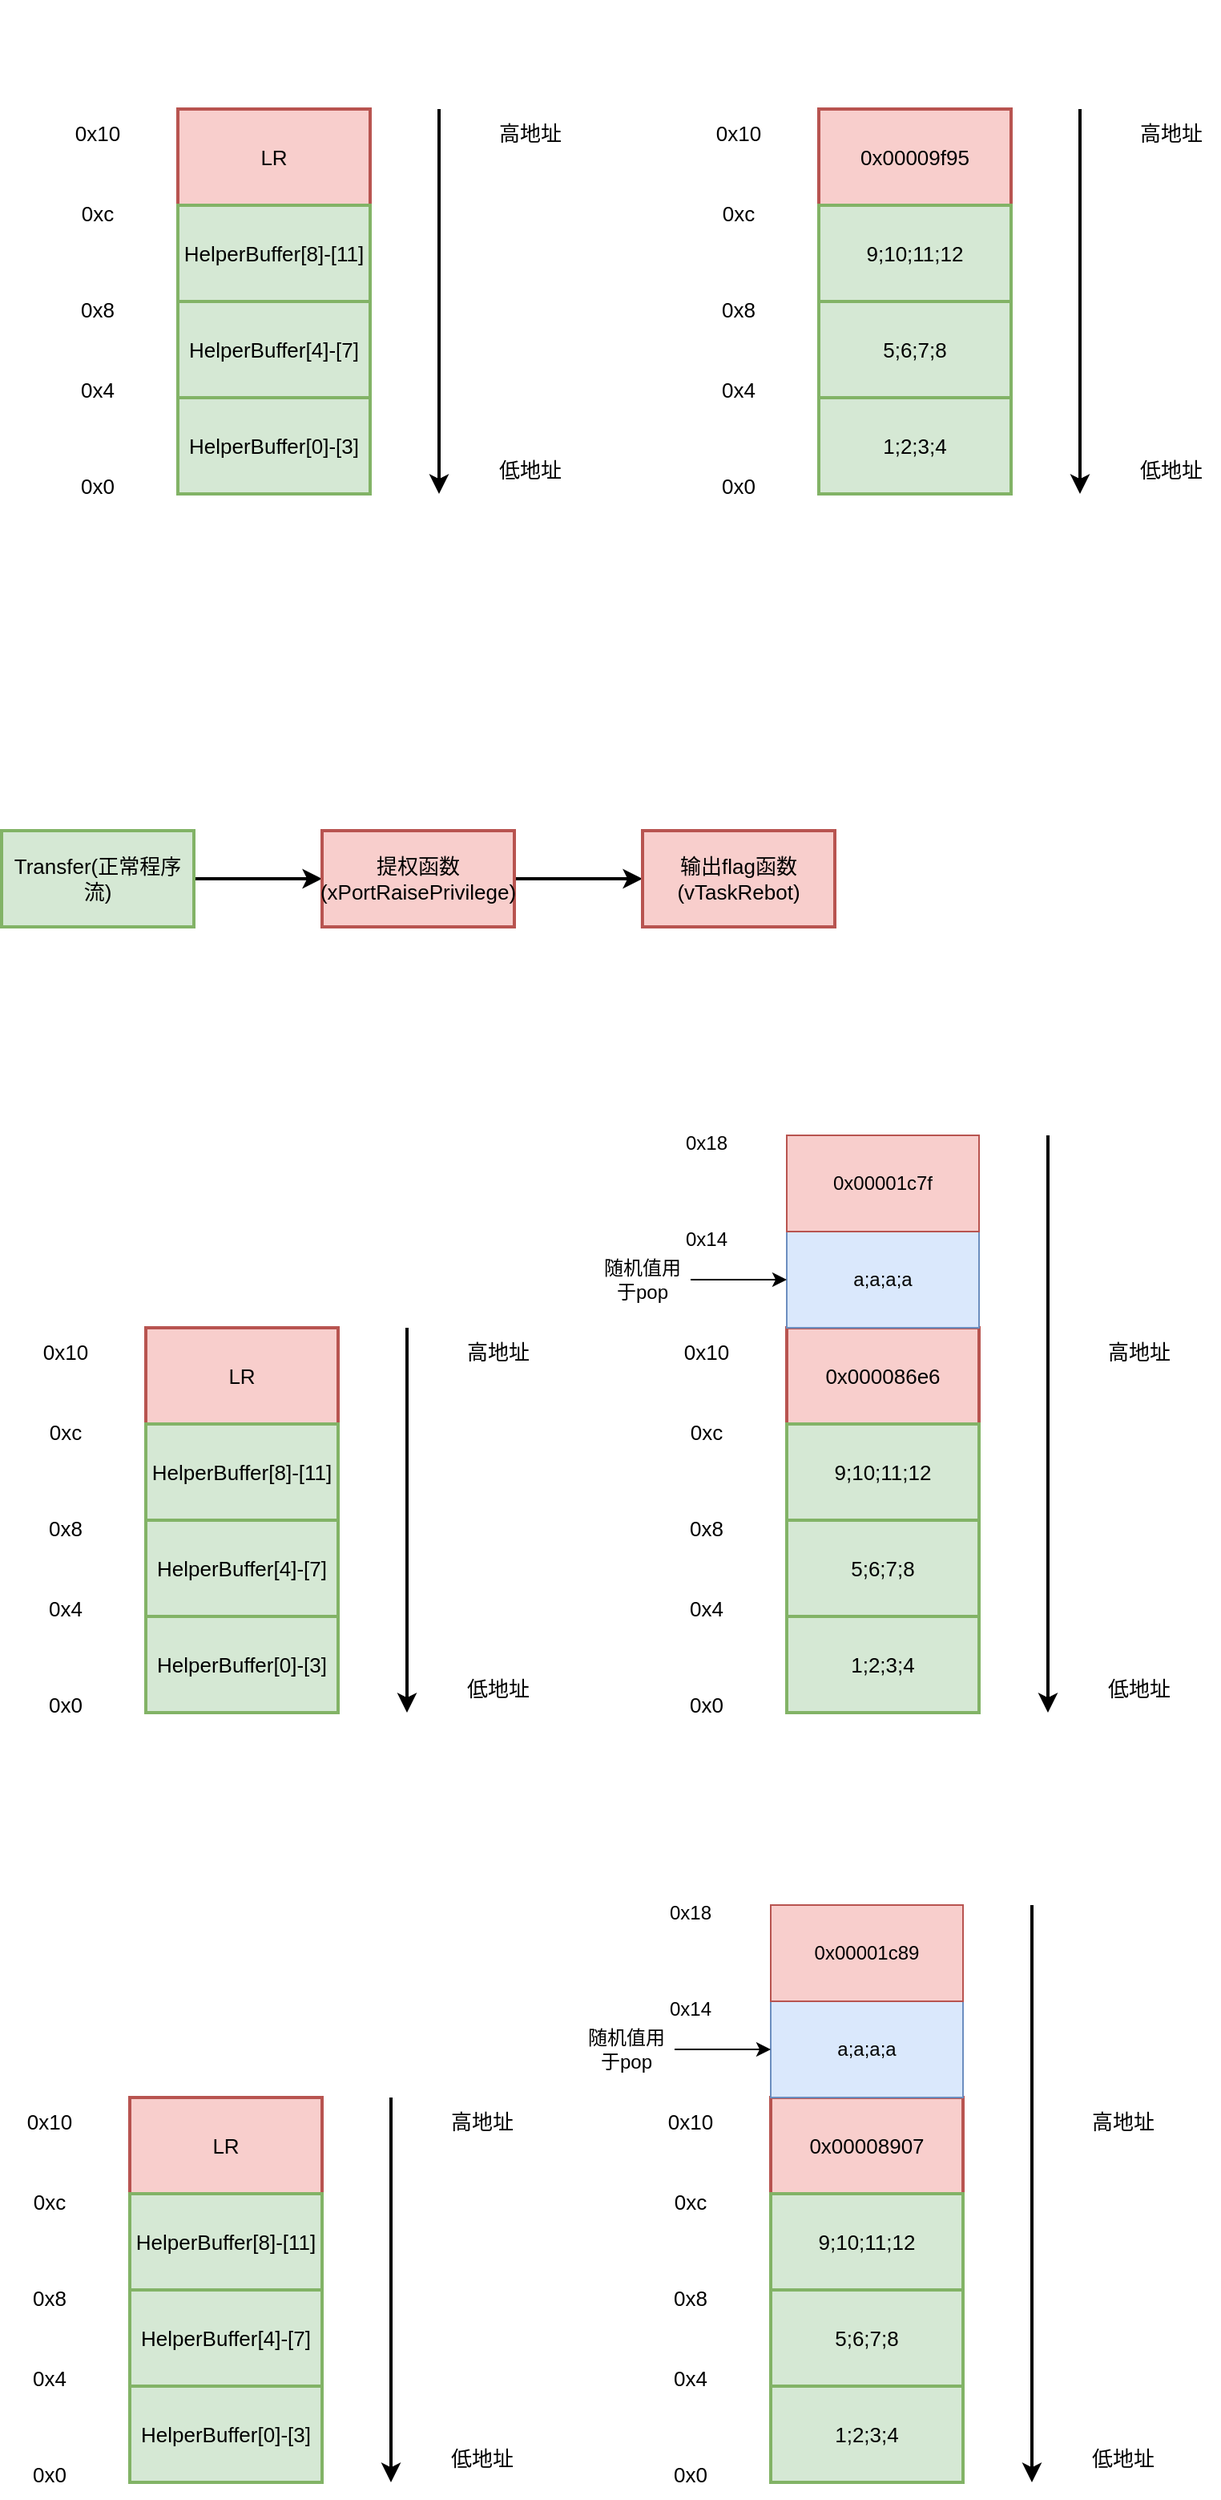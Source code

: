 <mxfile version="21.3.8" type="github">
  <diagram name="第 1 页" id="GpNHlhIcqP_612GvnNXX">
    <mxGraphModel dx="793" dy="1115" grid="1" gridSize="10" guides="1" tooltips="1" connect="1" arrows="1" fold="1" page="1" pageScale="1" pageWidth="827" pageHeight="1169" math="0" shadow="0">
      <root>
        <mxCell id="0" />
        <mxCell id="1" parent="0" />
        <mxCell id="xgij5vWiUYubmG5Plcgi-3" value="" style="edgeStyle=orthogonalEdgeStyle;rounded=0;orthogonalLoop=1;jettySize=auto;html=1;fontSize=13;strokeWidth=2;" edge="1" parent="1">
          <mxGeometry relative="1" as="geometry">
            <mxPoint x="310" y="440" as="sourcePoint" />
            <mxPoint x="310" y="440" as="targetPoint" />
          </mxGeometry>
        </mxCell>
        <mxCell id="xgij5vWiUYubmG5Plcgi-4" value="LR" style="rounded=0;whiteSpace=wrap;html=1;fillColor=#f8cecc;strokeColor=#b85450;fontSize=13;strokeWidth=2;" vertex="1" parent="1">
          <mxGeometry x="250" y="500" width="120" height="60" as="geometry" />
        </mxCell>
        <mxCell id="xgij5vWiUYubmG5Plcgi-5" value="HelperBuffer[8]-[11]" style="rounded=0;whiteSpace=wrap;html=1;fillColor=#d5e8d4;strokeColor=#82b366;fontSize=13;strokeWidth=2;" vertex="1" parent="1">
          <mxGeometry x="250" y="560" width="120" height="60" as="geometry" />
        </mxCell>
        <mxCell id="xgij5vWiUYubmG5Plcgi-6" value="HelperBuffer[4]-[7]" style="rounded=0;whiteSpace=wrap;html=1;fillColor=#d5e8d4;strokeColor=#82b366;fontSize=13;strokeWidth=2;" vertex="1" parent="1">
          <mxGeometry x="250" y="620" width="120" height="60" as="geometry" />
        </mxCell>
        <mxCell id="xgij5vWiUYubmG5Plcgi-7" value="HelperBuffer[0]-[3]" style="rounded=0;whiteSpace=wrap;html=1;fillColor=#d5e8d4;strokeColor=#82b366;fontSize=13;strokeWidth=2;" vertex="1" parent="1">
          <mxGeometry x="250" y="680" width="120" height="60" as="geometry" />
        </mxCell>
        <mxCell id="xgij5vWiUYubmG5Plcgi-8" value="" style="endArrow=classic;html=1;rounded=0;fontSize=13;strokeWidth=2;" edge="1" parent="1">
          <mxGeometry width="50" height="50" relative="1" as="geometry">
            <mxPoint x="413" y="500" as="sourcePoint" />
            <mxPoint x="413" y="740" as="targetPoint" />
          </mxGeometry>
        </mxCell>
        <mxCell id="xgij5vWiUYubmG5Plcgi-9" value="高地址" style="text;html=1;strokeColor=none;fillColor=none;align=center;verticalAlign=middle;whiteSpace=wrap;rounded=0;fontSize=13;strokeWidth=2;" vertex="1" parent="1">
          <mxGeometry x="440" y="500" width="60" height="30" as="geometry" />
        </mxCell>
        <mxCell id="xgij5vWiUYubmG5Plcgi-10" value="低地址" style="text;html=1;strokeColor=none;fillColor=none;align=center;verticalAlign=middle;whiteSpace=wrap;rounded=0;fontSize=13;strokeWidth=2;" vertex="1" parent="1">
          <mxGeometry x="440" y="710" width="60" height="30" as="geometry" />
        </mxCell>
        <mxCell id="xgij5vWiUYubmG5Plcgi-11" value="0x0" style="text;html=1;strokeColor=none;fillColor=none;align=center;verticalAlign=middle;whiteSpace=wrap;rounded=0;fontSize=13;strokeWidth=2;" vertex="1" parent="1">
          <mxGeometry x="170" y="720" width="60" height="30" as="geometry" />
        </mxCell>
        <mxCell id="xgij5vWiUYubmG5Plcgi-12" value="0x4" style="text;html=1;strokeColor=none;fillColor=none;align=center;verticalAlign=middle;whiteSpace=wrap;rounded=0;fontSize=13;strokeWidth=2;" vertex="1" parent="1">
          <mxGeometry x="170" y="660" width="60" height="30" as="geometry" />
        </mxCell>
        <mxCell id="xgij5vWiUYubmG5Plcgi-13" value="0x8" style="text;html=1;strokeColor=none;fillColor=none;align=center;verticalAlign=middle;whiteSpace=wrap;rounded=0;fontSize=13;strokeWidth=2;" vertex="1" parent="1">
          <mxGeometry x="170" y="610" width="60" height="30" as="geometry" />
        </mxCell>
        <mxCell id="xgij5vWiUYubmG5Plcgi-14" value="0xc" style="text;html=1;strokeColor=none;fillColor=none;align=center;verticalAlign=middle;whiteSpace=wrap;rounded=0;fontSize=13;strokeWidth=2;" vertex="1" parent="1">
          <mxGeometry x="170" y="550" width="60" height="30" as="geometry" />
        </mxCell>
        <mxCell id="xgij5vWiUYubmG5Plcgi-15" value="0x10" style="text;html=1;strokeColor=none;fillColor=none;align=center;verticalAlign=middle;whiteSpace=wrap;rounded=0;fontSize=13;strokeWidth=2;" vertex="1" parent="1">
          <mxGeometry x="170" y="500" width="60" height="30" as="geometry" />
        </mxCell>
        <mxCell id="xgij5vWiUYubmG5Plcgi-18" value="" style="edgeStyle=orthogonalEdgeStyle;rounded=0;orthogonalLoop=1;jettySize=auto;html=1;strokeWidth=2;fontSize=13;" edge="1" parent="1" source="xgij5vWiUYubmG5Plcgi-16" target="xgij5vWiUYubmG5Plcgi-17">
          <mxGeometry relative="1" as="geometry" />
        </mxCell>
        <mxCell id="xgij5vWiUYubmG5Plcgi-16" value="Transfer(正常程序流)" style="rounded=0;whiteSpace=wrap;html=1;fillColor=#d5e8d4;strokeColor=#82b366;strokeWidth=2;fontSize=13;" vertex="1" parent="1">
          <mxGeometry x="140" y="950" width="120" height="60" as="geometry" />
        </mxCell>
        <mxCell id="xgij5vWiUYubmG5Plcgi-20" value="" style="edgeStyle=orthogonalEdgeStyle;rounded=0;orthogonalLoop=1;jettySize=auto;html=1;strokeWidth=2;fontSize=13;" edge="1" parent="1" source="xgij5vWiUYubmG5Plcgi-17" target="xgij5vWiUYubmG5Plcgi-19">
          <mxGeometry relative="1" as="geometry" />
        </mxCell>
        <mxCell id="xgij5vWiUYubmG5Plcgi-17" value="提权函数(xPortRaisePrivilege)" style="whiteSpace=wrap;html=1;rounded=0;fillColor=#f8cecc;strokeColor=#b85450;strokeWidth=2;fontSize=13;" vertex="1" parent="1">
          <mxGeometry x="340" y="950" width="120" height="60" as="geometry" />
        </mxCell>
        <mxCell id="xgij5vWiUYubmG5Plcgi-19" value="输出flag函数(vTaskRebot)" style="whiteSpace=wrap;html=1;rounded=0;fillColor=#f8cecc;strokeColor=#b85450;strokeWidth=2;fontSize=13;" vertex="1" parent="1">
          <mxGeometry x="540" y="950" width="120" height="60" as="geometry" />
        </mxCell>
        <mxCell id="xgij5vWiUYubmG5Plcgi-21" value="" style="edgeStyle=orthogonalEdgeStyle;rounded=0;orthogonalLoop=1;jettySize=auto;html=1;fontSize=13;strokeWidth=2;" edge="1" parent="1">
          <mxGeometry relative="1" as="geometry">
            <mxPoint x="710" y="440" as="sourcePoint" />
            <mxPoint x="710" y="440" as="targetPoint" />
          </mxGeometry>
        </mxCell>
        <mxCell id="xgij5vWiUYubmG5Plcgi-22" value="0x00009f95" style="rounded=0;whiteSpace=wrap;html=1;fillColor=#f8cecc;strokeColor=#b85450;fontSize=13;strokeWidth=2;" vertex="1" parent="1">
          <mxGeometry x="650" y="500" width="120" height="60" as="geometry" />
        </mxCell>
        <mxCell id="xgij5vWiUYubmG5Plcgi-23" value="9;10;11;12" style="rounded=0;whiteSpace=wrap;html=1;fillColor=#d5e8d4;strokeColor=#82b366;fontSize=13;strokeWidth=2;" vertex="1" parent="1">
          <mxGeometry x="650" y="560" width="120" height="60" as="geometry" />
        </mxCell>
        <mxCell id="xgij5vWiUYubmG5Plcgi-24" value="5;6;7;8" style="rounded=0;whiteSpace=wrap;html=1;fillColor=#d5e8d4;strokeColor=#82b366;fontSize=13;strokeWidth=2;" vertex="1" parent="1">
          <mxGeometry x="650" y="620" width="120" height="60" as="geometry" />
        </mxCell>
        <mxCell id="xgij5vWiUYubmG5Plcgi-25" value="1;2;3;4" style="rounded=0;whiteSpace=wrap;html=1;fillColor=#d5e8d4;strokeColor=#82b366;fontSize=13;strokeWidth=2;" vertex="1" parent="1">
          <mxGeometry x="650" y="680" width="120" height="60" as="geometry" />
        </mxCell>
        <mxCell id="xgij5vWiUYubmG5Plcgi-26" value="" style="endArrow=classic;html=1;rounded=0;fontSize=13;strokeWidth=2;" edge="1" parent="1">
          <mxGeometry width="50" height="50" relative="1" as="geometry">
            <mxPoint x="813" y="500" as="sourcePoint" />
            <mxPoint x="813" y="740" as="targetPoint" />
          </mxGeometry>
        </mxCell>
        <mxCell id="xgij5vWiUYubmG5Plcgi-27" value="高地址" style="text;html=1;strokeColor=none;fillColor=none;align=center;verticalAlign=middle;whiteSpace=wrap;rounded=0;fontSize=13;strokeWidth=2;" vertex="1" parent="1">
          <mxGeometry x="840" y="500" width="60" height="30" as="geometry" />
        </mxCell>
        <mxCell id="xgij5vWiUYubmG5Plcgi-28" value="低地址" style="text;html=1;strokeColor=none;fillColor=none;align=center;verticalAlign=middle;whiteSpace=wrap;rounded=0;fontSize=13;strokeWidth=2;" vertex="1" parent="1">
          <mxGeometry x="840" y="710" width="60" height="30" as="geometry" />
        </mxCell>
        <mxCell id="xgij5vWiUYubmG5Plcgi-29" value="0x0" style="text;html=1;strokeColor=none;fillColor=none;align=center;verticalAlign=middle;whiteSpace=wrap;rounded=0;fontSize=13;strokeWidth=2;" vertex="1" parent="1">
          <mxGeometry x="570" y="720" width="60" height="30" as="geometry" />
        </mxCell>
        <mxCell id="xgij5vWiUYubmG5Plcgi-30" value="0x4" style="text;html=1;strokeColor=none;fillColor=none;align=center;verticalAlign=middle;whiteSpace=wrap;rounded=0;fontSize=13;strokeWidth=2;" vertex="1" parent="1">
          <mxGeometry x="570" y="660" width="60" height="30" as="geometry" />
        </mxCell>
        <mxCell id="xgij5vWiUYubmG5Plcgi-31" value="0x8" style="text;html=1;strokeColor=none;fillColor=none;align=center;verticalAlign=middle;whiteSpace=wrap;rounded=0;fontSize=13;strokeWidth=2;" vertex="1" parent="1">
          <mxGeometry x="570" y="610" width="60" height="30" as="geometry" />
        </mxCell>
        <mxCell id="xgij5vWiUYubmG5Plcgi-32" value="0xc" style="text;html=1;strokeColor=none;fillColor=none;align=center;verticalAlign=middle;whiteSpace=wrap;rounded=0;fontSize=13;strokeWidth=2;" vertex="1" parent="1">
          <mxGeometry x="570" y="550" width="60" height="30" as="geometry" />
        </mxCell>
        <mxCell id="xgij5vWiUYubmG5Plcgi-33" value="0x10" style="text;html=1;strokeColor=none;fillColor=none;align=center;verticalAlign=middle;whiteSpace=wrap;rounded=0;fontSize=13;strokeWidth=2;" vertex="1" parent="1">
          <mxGeometry x="570" y="500" width="60" height="30" as="geometry" />
        </mxCell>
        <mxCell id="xgij5vWiUYubmG5Plcgi-34" value="LR" style="rounded=0;whiteSpace=wrap;html=1;fillColor=#f8cecc;strokeColor=#b85450;fontSize=13;strokeWidth=2;" vertex="1" parent="1">
          <mxGeometry x="230" y="1260" width="120" height="60" as="geometry" />
        </mxCell>
        <mxCell id="xgij5vWiUYubmG5Plcgi-35" value="HelperBuffer[8]-[11]" style="rounded=0;whiteSpace=wrap;html=1;fillColor=#d5e8d4;strokeColor=#82b366;fontSize=13;strokeWidth=2;" vertex="1" parent="1">
          <mxGeometry x="230" y="1320" width="120" height="60" as="geometry" />
        </mxCell>
        <mxCell id="xgij5vWiUYubmG5Plcgi-36" value="HelperBuffer[4]-[7]" style="rounded=0;whiteSpace=wrap;html=1;fillColor=#d5e8d4;strokeColor=#82b366;fontSize=13;strokeWidth=2;" vertex="1" parent="1">
          <mxGeometry x="230" y="1380" width="120" height="60" as="geometry" />
        </mxCell>
        <mxCell id="xgij5vWiUYubmG5Plcgi-37" value="HelperBuffer[0]-[3]" style="rounded=0;whiteSpace=wrap;html=1;fillColor=#d5e8d4;strokeColor=#82b366;fontSize=13;strokeWidth=2;" vertex="1" parent="1">
          <mxGeometry x="230" y="1440" width="120" height="60" as="geometry" />
        </mxCell>
        <mxCell id="xgij5vWiUYubmG5Plcgi-38" value="" style="endArrow=classic;html=1;rounded=0;fontSize=13;strokeWidth=2;" edge="1" parent="1">
          <mxGeometry width="50" height="50" relative="1" as="geometry">
            <mxPoint x="393" y="1260" as="sourcePoint" />
            <mxPoint x="393" y="1500" as="targetPoint" />
          </mxGeometry>
        </mxCell>
        <mxCell id="xgij5vWiUYubmG5Plcgi-39" value="高地址" style="text;html=1;strokeColor=none;fillColor=none;align=center;verticalAlign=middle;whiteSpace=wrap;rounded=0;fontSize=13;strokeWidth=2;" vertex="1" parent="1">
          <mxGeometry x="420" y="1260" width="60" height="30" as="geometry" />
        </mxCell>
        <mxCell id="xgij5vWiUYubmG5Plcgi-40" value="低地址" style="text;html=1;strokeColor=none;fillColor=none;align=center;verticalAlign=middle;whiteSpace=wrap;rounded=0;fontSize=13;strokeWidth=2;" vertex="1" parent="1">
          <mxGeometry x="420" y="1470" width="60" height="30" as="geometry" />
        </mxCell>
        <mxCell id="xgij5vWiUYubmG5Plcgi-41" value="0x0" style="text;html=1;strokeColor=none;fillColor=none;align=center;verticalAlign=middle;whiteSpace=wrap;rounded=0;fontSize=13;strokeWidth=2;" vertex="1" parent="1">
          <mxGeometry x="150" y="1480" width="60" height="30" as="geometry" />
        </mxCell>
        <mxCell id="xgij5vWiUYubmG5Plcgi-42" value="0x4" style="text;html=1;strokeColor=none;fillColor=none;align=center;verticalAlign=middle;whiteSpace=wrap;rounded=0;fontSize=13;strokeWidth=2;" vertex="1" parent="1">
          <mxGeometry x="150" y="1420" width="60" height="30" as="geometry" />
        </mxCell>
        <mxCell id="xgij5vWiUYubmG5Plcgi-43" value="0x8" style="text;html=1;strokeColor=none;fillColor=none;align=center;verticalAlign=middle;whiteSpace=wrap;rounded=0;fontSize=13;strokeWidth=2;" vertex="1" parent="1">
          <mxGeometry x="150" y="1370" width="60" height="30" as="geometry" />
        </mxCell>
        <mxCell id="xgij5vWiUYubmG5Plcgi-44" value="0xc" style="text;html=1;strokeColor=none;fillColor=none;align=center;verticalAlign=middle;whiteSpace=wrap;rounded=0;fontSize=13;strokeWidth=2;" vertex="1" parent="1">
          <mxGeometry x="150" y="1310" width="60" height="30" as="geometry" />
        </mxCell>
        <mxCell id="xgij5vWiUYubmG5Plcgi-45" value="0x10" style="text;html=1;strokeColor=none;fillColor=none;align=center;verticalAlign=middle;whiteSpace=wrap;rounded=0;fontSize=13;strokeWidth=2;" vertex="1" parent="1">
          <mxGeometry x="150" y="1260" width="60" height="30" as="geometry" />
        </mxCell>
        <mxCell id="xgij5vWiUYubmG5Plcgi-46" value="0x000086e6" style="rounded=0;whiteSpace=wrap;html=1;fillColor=#f8cecc;strokeColor=#b85450;fontSize=13;strokeWidth=2;" vertex="1" parent="1">
          <mxGeometry x="630" y="1260" width="120" height="60" as="geometry" />
        </mxCell>
        <mxCell id="xgij5vWiUYubmG5Plcgi-47" value="9;10;11;12" style="rounded=0;whiteSpace=wrap;html=1;fillColor=#d5e8d4;strokeColor=#82b366;fontSize=13;strokeWidth=2;" vertex="1" parent="1">
          <mxGeometry x="630" y="1320" width="120" height="60" as="geometry" />
        </mxCell>
        <mxCell id="xgij5vWiUYubmG5Plcgi-48" value="5;6;7;8" style="rounded=0;whiteSpace=wrap;html=1;fillColor=#d5e8d4;strokeColor=#82b366;fontSize=13;strokeWidth=2;" vertex="1" parent="1">
          <mxGeometry x="630" y="1380" width="120" height="60" as="geometry" />
        </mxCell>
        <mxCell id="xgij5vWiUYubmG5Plcgi-49" value="1;2;3;4" style="rounded=0;whiteSpace=wrap;html=1;fillColor=#d5e8d4;strokeColor=#82b366;fontSize=13;strokeWidth=2;" vertex="1" parent="1">
          <mxGeometry x="630" y="1440" width="120" height="60" as="geometry" />
        </mxCell>
        <mxCell id="xgij5vWiUYubmG5Plcgi-50" value="" style="endArrow=classic;html=1;rounded=0;fontSize=13;strokeWidth=2;" edge="1" parent="1">
          <mxGeometry width="50" height="50" relative="1" as="geometry">
            <mxPoint x="793" y="1140" as="sourcePoint" />
            <mxPoint x="793" y="1500" as="targetPoint" />
          </mxGeometry>
        </mxCell>
        <mxCell id="xgij5vWiUYubmG5Plcgi-51" value="高地址" style="text;html=1;strokeColor=none;fillColor=none;align=center;verticalAlign=middle;whiteSpace=wrap;rounded=0;fontSize=13;strokeWidth=2;" vertex="1" parent="1">
          <mxGeometry x="820" y="1260" width="60" height="30" as="geometry" />
        </mxCell>
        <mxCell id="xgij5vWiUYubmG5Plcgi-52" value="低地址" style="text;html=1;strokeColor=none;fillColor=none;align=center;verticalAlign=middle;whiteSpace=wrap;rounded=0;fontSize=13;strokeWidth=2;" vertex="1" parent="1">
          <mxGeometry x="820" y="1470" width="60" height="30" as="geometry" />
        </mxCell>
        <mxCell id="xgij5vWiUYubmG5Plcgi-53" value="0x0" style="text;html=1;strokeColor=none;fillColor=none;align=center;verticalAlign=middle;whiteSpace=wrap;rounded=0;fontSize=13;strokeWidth=2;" vertex="1" parent="1">
          <mxGeometry x="550" y="1480" width="60" height="30" as="geometry" />
        </mxCell>
        <mxCell id="xgij5vWiUYubmG5Plcgi-54" value="0x4" style="text;html=1;strokeColor=none;fillColor=none;align=center;verticalAlign=middle;whiteSpace=wrap;rounded=0;fontSize=13;strokeWidth=2;" vertex="1" parent="1">
          <mxGeometry x="550" y="1420" width="60" height="30" as="geometry" />
        </mxCell>
        <mxCell id="xgij5vWiUYubmG5Plcgi-55" value="0x8" style="text;html=1;strokeColor=none;fillColor=none;align=center;verticalAlign=middle;whiteSpace=wrap;rounded=0;fontSize=13;strokeWidth=2;" vertex="1" parent="1">
          <mxGeometry x="550" y="1370" width="60" height="30" as="geometry" />
        </mxCell>
        <mxCell id="xgij5vWiUYubmG5Plcgi-56" value="0xc" style="text;html=1;strokeColor=none;fillColor=none;align=center;verticalAlign=middle;whiteSpace=wrap;rounded=0;fontSize=13;strokeWidth=2;" vertex="1" parent="1">
          <mxGeometry x="550" y="1310" width="60" height="30" as="geometry" />
        </mxCell>
        <mxCell id="xgij5vWiUYubmG5Plcgi-57" value="0x10" style="text;html=1;strokeColor=none;fillColor=none;align=center;verticalAlign=middle;whiteSpace=wrap;rounded=0;fontSize=13;strokeWidth=2;" vertex="1" parent="1">
          <mxGeometry x="550" y="1260" width="60" height="30" as="geometry" />
        </mxCell>
        <mxCell id="xgij5vWiUYubmG5Plcgi-58" value="a;a;a;a" style="rounded=0;whiteSpace=wrap;html=1;fillColor=#dae8fc;strokeColor=#6c8ebf;" vertex="1" parent="1">
          <mxGeometry x="630" y="1200" width="120" height="60" as="geometry" />
        </mxCell>
        <mxCell id="xgij5vWiUYubmG5Plcgi-59" value="0x00001c7f" style="rounded=0;whiteSpace=wrap;html=1;fillColor=#f8cecc;strokeColor=#b85450;" vertex="1" parent="1">
          <mxGeometry x="630" y="1140" width="120" height="60" as="geometry" />
        </mxCell>
        <mxCell id="xgij5vWiUYubmG5Plcgi-60" value="0x14" style="text;html=1;strokeColor=none;fillColor=none;align=center;verticalAlign=middle;whiteSpace=wrap;rounded=0;" vertex="1" parent="1">
          <mxGeometry x="550" y="1190" width="60" height="30" as="geometry" />
        </mxCell>
        <mxCell id="xgij5vWiUYubmG5Plcgi-61" value="0x18" style="text;html=1;strokeColor=none;fillColor=none;align=center;verticalAlign=middle;whiteSpace=wrap;rounded=0;" vertex="1" parent="1">
          <mxGeometry x="550" y="1130" width="60" height="30" as="geometry" />
        </mxCell>
        <mxCell id="xgij5vWiUYubmG5Plcgi-65" style="edgeStyle=orthogonalEdgeStyle;rounded=0;orthogonalLoop=1;jettySize=auto;html=1;exitX=1;exitY=0.5;exitDx=0;exitDy=0;entryX=0;entryY=0.5;entryDx=0;entryDy=0;" edge="1" parent="1" source="xgij5vWiUYubmG5Plcgi-63" target="xgij5vWiUYubmG5Plcgi-58">
          <mxGeometry relative="1" as="geometry" />
        </mxCell>
        <mxCell id="xgij5vWiUYubmG5Plcgi-63" value="随机值用于pop" style="text;html=1;strokeColor=none;fillColor=none;align=center;verticalAlign=middle;whiteSpace=wrap;rounded=0;" vertex="1" parent="1">
          <mxGeometry x="510" y="1215" width="60" height="30" as="geometry" />
        </mxCell>
        <mxCell id="xgij5vWiUYubmG5Plcgi-66" value="LR" style="rounded=0;whiteSpace=wrap;html=1;fillColor=#f8cecc;strokeColor=#b85450;fontSize=13;strokeWidth=2;" vertex="1" parent="1">
          <mxGeometry x="220" y="1740" width="120" height="60" as="geometry" />
        </mxCell>
        <mxCell id="xgij5vWiUYubmG5Plcgi-67" value="HelperBuffer[8]-[11]" style="rounded=0;whiteSpace=wrap;html=1;fillColor=#d5e8d4;strokeColor=#82b366;fontSize=13;strokeWidth=2;" vertex="1" parent="1">
          <mxGeometry x="220" y="1800" width="120" height="60" as="geometry" />
        </mxCell>
        <mxCell id="xgij5vWiUYubmG5Plcgi-68" value="HelperBuffer[4]-[7]" style="rounded=0;whiteSpace=wrap;html=1;fillColor=#d5e8d4;strokeColor=#82b366;fontSize=13;strokeWidth=2;" vertex="1" parent="1">
          <mxGeometry x="220" y="1860" width="120" height="60" as="geometry" />
        </mxCell>
        <mxCell id="xgij5vWiUYubmG5Plcgi-69" value="HelperBuffer[0]-[3]" style="rounded=0;whiteSpace=wrap;html=1;fillColor=#d5e8d4;strokeColor=#82b366;fontSize=13;strokeWidth=2;" vertex="1" parent="1">
          <mxGeometry x="220" y="1920" width="120" height="60" as="geometry" />
        </mxCell>
        <mxCell id="xgij5vWiUYubmG5Plcgi-70" value="" style="endArrow=classic;html=1;rounded=0;fontSize=13;strokeWidth=2;" edge="1" parent="1">
          <mxGeometry width="50" height="50" relative="1" as="geometry">
            <mxPoint x="383" y="1740" as="sourcePoint" />
            <mxPoint x="383" y="1980" as="targetPoint" />
          </mxGeometry>
        </mxCell>
        <mxCell id="xgij5vWiUYubmG5Plcgi-71" value="高地址" style="text;html=1;strokeColor=none;fillColor=none;align=center;verticalAlign=middle;whiteSpace=wrap;rounded=0;fontSize=13;strokeWidth=2;" vertex="1" parent="1">
          <mxGeometry x="410" y="1740" width="60" height="30" as="geometry" />
        </mxCell>
        <mxCell id="xgij5vWiUYubmG5Plcgi-72" value="低地址" style="text;html=1;strokeColor=none;fillColor=none;align=center;verticalAlign=middle;whiteSpace=wrap;rounded=0;fontSize=13;strokeWidth=2;" vertex="1" parent="1">
          <mxGeometry x="410" y="1950" width="60" height="30" as="geometry" />
        </mxCell>
        <mxCell id="xgij5vWiUYubmG5Plcgi-73" value="0x0" style="text;html=1;strokeColor=none;fillColor=none;align=center;verticalAlign=middle;whiteSpace=wrap;rounded=0;fontSize=13;strokeWidth=2;" vertex="1" parent="1">
          <mxGeometry x="140" y="1960" width="60" height="30" as="geometry" />
        </mxCell>
        <mxCell id="xgij5vWiUYubmG5Plcgi-74" value="0x4" style="text;html=1;strokeColor=none;fillColor=none;align=center;verticalAlign=middle;whiteSpace=wrap;rounded=0;fontSize=13;strokeWidth=2;" vertex="1" parent="1">
          <mxGeometry x="140" y="1900" width="60" height="30" as="geometry" />
        </mxCell>
        <mxCell id="xgij5vWiUYubmG5Plcgi-75" value="0x8" style="text;html=1;strokeColor=none;fillColor=none;align=center;verticalAlign=middle;whiteSpace=wrap;rounded=0;fontSize=13;strokeWidth=2;" vertex="1" parent="1">
          <mxGeometry x="140" y="1850" width="60" height="30" as="geometry" />
        </mxCell>
        <mxCell id="xgij5vWiUYubmG5Plcgi-76" value="0xc" style="text;html=1;strokeColor=none;fillColor=none;align=center;verticalAlign=middle;whiteSpace=wrap;rounded=0;fontSize=13;strokeWidth=2;" vertex="1" parent="1">
          <mxGeometry x="140" y="1790" width="60" height="30" as="geometry" />
        </mxCell>
        <mxCell id="xgij5vWiUYubmG5Plcgi-77" value="0x10" style="text;html=1;strokeColor=none;fillColor=none;align=center;verticalAlign=middle;whiteSpace=wrap;rounded=0;fontSize=13;strokeWidth=2;" vertex="1" parent="1">
          <mxGeometry x="140" y="1740" width="60" height="30" as="geometry" />
        </mxCell>
        <mxCell id="xgij5vWiUYubmG5Plcgi-78" value="0x00008907" style="rounded=0;whiteSpace=wrap;html=1;fillColor=#f8cecc;strokeColor=#b85450;fontSize=13;strokeWidth=2;" vertex="1" parent="1">
          <mxGeometry x="620" y="1740" width="120" height="60" as="geometry" />
        </mxCell>
        <mxCell id="xgij5vWiUYubmG5Plcgi-79" value="9;10;11;12" style="rounded=0;whiteSpace=wrap;html=1;fillColor=#d5e8d4;strokeColor=#82b366;fontSize=13;strokeWidth=2;" vertex="1" parent="1">
          <mxGeometry x="620" y="1800" width="120" height="60" as="geometry" />
        </mxCell>
        <mxCell id="xgij5vWiUYubmG5Plcgi-80" value="5;6;7;8" style="rounded=0;whiteSpace=wrap;html=1;fillColor=#d5e8d4;strokeColor=#82b366;fontSize=13;strokeWidth=2;" vertex="1" parent="1">
          <mxGeometry x="620" y="1860" width="120" height="60" as="geometry" />
        </mxCell>
        <mxCell id="xgij5vWiUYubmG5Plcgi-81" value="1;2;3;4" style="rounded=0;whiteSpace=wrap;html=1;fillColor=#d5e8d4;strokeColor=#82b366;fontSize=13;strokeWidth=2;" vertex="1" parent="1">
          <mxGeometry x="620" y="1920" width="120" height="60" as="geometry" />
        </mxCell>
        <mxCell id="xgij5vWiUYubmG5Plcgi-82" value="" style="endArrow=classic;html=1;rounded=0;fontSize=13;strokeWidth=2;" edge="1" parent="1">
          <mxGeometry width="50" height="50" relative="1" as="geometry">
            <mxPoint x="783" y="1620" as="sourcePoint" />
            <mxPoint x="783" y="1980" as="targetPoint" />
          </mxGeometry>
        </mxCell>
        <mxCell id="xgij5vWiUYubmG5Plcgi-83" value="高地址" style="text;html=1;strokeColor=none;fillColor=none;align=center;verticalAlign=middle;whiteSpace=wrap;rounded=0;fontSize=13;strokeWidth=2;" vertex="1" parent="1">
          <mxGeometry x="810" y="1740" width="60" height="30" as="geometry" />
        </mxCell>
        <mxCell id="xgij5vWiUYubmG5Plcgi-84" value="低地址" style="text;html=1;strokeColor=none;fillColor=none;align=center;verticalAlign=middle;whiteSpace=wrap;rounded=0;fontSize=13;strokeWidth=2;" vertex="1" parent="1">
          <mxGeometry x="810" y="1950" width="60" height="30" as="geometry" />
        </mxCell>
        <mxCell id="xgij5vWiUYubmG5Plcgi-85" value="0x0" style="text;html=1;strokeColor=none;fillColor=none;align=center;verticalAlign=middle;whiteSpace=wrap;rounded=0;fontSize=13;strokeWidth=2;" vertex="1" parent="1">
          <mxGeometry x="540" y="1960" width="60" height="30" as="geometry" />
        </mxCell>
        <mxCell id="xgij5vWiUYubmG5Plcgi-86" value="0x4" style="text;html=1;strokeColor=none;fillColor=none;align=center;verticalAlign=middle;whiteSpace=wrap;rounded=0;fontSize=13;strokeWidth=2;" vertex="1" parent="1">
          <mxGeometry x="540" y="1900" width="60" height="30" as="geometry" />
        </mxCell>
        <mxCell id="xgij5vWiUYubmG5Plcgi-87" value="0x8" style="text;html=1;strokeColor=none;fillColor=none;align=center;verticalAlign=middle;whiteSpace=wrap;rounded=0;fontSize=13;strokeWidth=2;" vertex="1" parent="1">
          <mxGeometry x="540" y="1850" width="60" height="30" as="geometry" />
        </mxCell>
        <mxCell id="xgij5vWiUYubmG5Plcgi-88" value="0xc" style="text;html=1;strokeColor=none;fillColor=none;align=center;verticalAlign=middle;whiteSpace=wrap;rounded=0;fontSize=13;strokeWidth=2;" vertex="1" parent="1">
          <mxGeometry x="540" y="1790" width="60" height="30" as="geometry" />
        </mxCell>
        <mxCell id="xgij5vWiUYubmG5Plcgi-89" value="0x10" style="text;html=1;strokeColor=none;fillColor=none;align=center;verticalAlign=middle;whiteSpace=wrap;rounded=0;fontSize=13;strokeWidth=2;" vertex="1" parent="1">
          <mxGeometry x="540" y="1740" width="60" height="30" as="geometry" />
        </mxCell>
        <mxCell id="xgij5vWiUYubmG5Plcgi-90" value="a;a;a;a" style="rounded=0;whiteSpace=wrap;html=1;fillColor=#dae8fc;strokeColor=#6c8ebf;" vertex="1" parent="1">
          <mxGeometry x="620" y="1680" width="120" height="60" as="geometry" />
        </mxCell>
        <mxCell id="xgij5vWiUYubmG5Plcgi-91" value="0x00001c89" style="rounded=0;whiteSpace=wrap;html=1;fillColor=#f8cecc;strokeColor=#b85450;" vertex="1" parent="1">
          <mxGeometry x="620" y="1620" width="120" height="60" as="geometry" />
        </mxCell>
        <mxCell id="xgij5vWiUYubmG5Plcgi-92" value="0x14" style="text;html=1;strokeColor=none;fillColor=none;align=center;verticalAlign=middle;whiteSpace=wrap;rounded=0;" vertex="1" parent="1">
          <mxGeometry x="540" y="1670" width="60" height="30" as="geometry" />
        </mxCell>
        <mxCell id="xgij5vWiUYubmG5Plcgi-93" value="0x18" style="text;html=1;strokeColor=none;fillColor=none;align=center;verticalAlign=middle;whiteSpace=wrap;rounded=0;" vertex="1" parent="1">
          <mxGeometry x="540" y="1610" width="60" height="30" as="geometry" />
        </mxCell>
        <mxCell id="xgij5vWiUYubmG5Plcgi-94" style="edgeStyle=orthogonalEdgeStyle;rounded=0;orthogonalLoop=1;jettySize=auto;html=1;exitX=1;exitY=0.5;exitDx=0;exitDy=0;entryX=0;entryY=0.5;entryDx=0;entryDy=0;" edge="1" parent="1" source="xgij5vWiUYubmG5Plcgi-95" target="xgij5vWiUYubmG5Plcgi-90">
          <mxGeometry relative="1" as="geometry" />
        </mxCell>
        <mxCell id="xgij5vWiUYubmG5Plcgi-95" value="随机值用于pop" style="text;html=1;strokeColor=none;fillColor=none;align=center;verticalAlign=middle;whiteSpace=wrap;rounded=0;" vertex="1" parent="1">
          <mxGeometry x="500" y="1695" width="60" height="30" as="geometry" />
        </mxCell>
      </root>
    </mxGraphModel>
  </diagram>
</mxfile>
